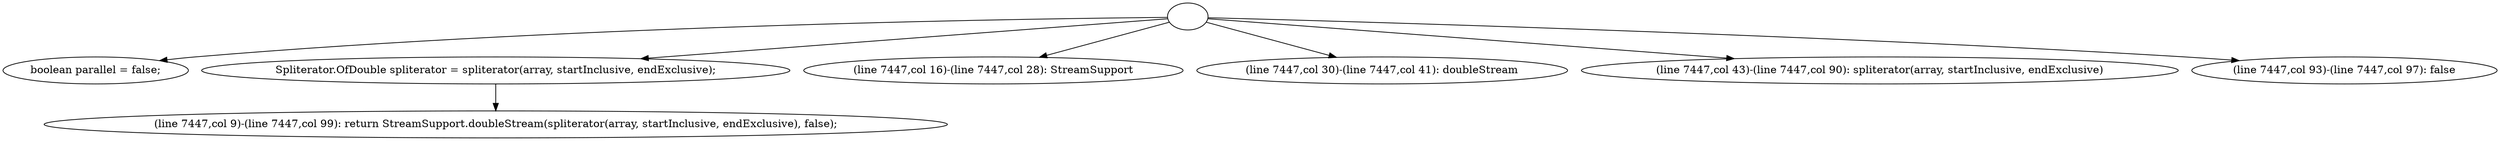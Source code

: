 strict digraph G {
  1 [ label="" ];
  2 [ label="boolean parallel = false;" ];
  3 [ label="Spliterator.OfDouble spliterator = spliterator(array, startInclusive, endExclusive);" ];
  4 [ label="(line 7447,col 9)-(line 7447,col 99): return StreamSupport.doubleStream(spliterator(array, startInclusive, endExclusive), false);" ];
  5 [ label="(line 7447,col 16)-(line 7447,col 28): StreamSupport" ];
  6 [ label="(line 7447,col 30)-(line 7447,col 41): doubleStream" ];
  7 [ label="(line 7447,col 43)-(line 7447,col 90): spliterator(array, startInclusive, endExclusive)" ];
  8 [ label="(line 7447,col 93)-(line 7447,col 97): false" ];
  1 -> 2;
  1 -> 3;
  3 -> 4;
  1 -> 5;
  1 -> 6;
  1 -> 7;
  1 -> 8;
}
